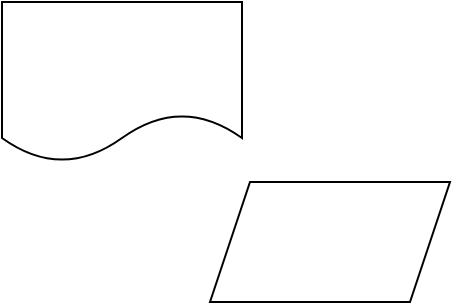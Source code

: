<mxfile version="21.6.6" type="github">
  <diagram name="第 1 页" id="C3QFAdzN7qDSB8nUzb96">
    <mxGraphModel dx="794" dy="484" grid="1" gridSize="10" guides="1" tooltips="1" connect="1" arrows="1" fold="1" page="1" pageScale="1" pageWidth="827" pageHeight="1169" math="0" shadow="0">
      <root>
        <mxCell id="0" />
        <mxCell id="1" parent="0" />
        <mxCell id="yoXNdybyR26eVThOSt3A-1" value="" style="shape=parallelogram;perimeter=parallelogramPerimeter;whiteSpace=wrap;html=1;fixedSize=1;" parent="1" vertex="1">
          <mxGeometry x="294" y="220" width="120" height="60" as="geometry" />
        </mxCell>
        <mxCell id="6D1OJspf6Wa5nEiAEzhR-1" value="" style="shape=document;whiteSpace=wrap;html=1;boundedLbl=1;" vertex="1" parent="1">
          <mxGeometry x="190" y="130" width="120" height="80" as="geometry" />
        </mxCell>
      </root>
    </mxGraphModel>
  </diagram>
</mxfile>
